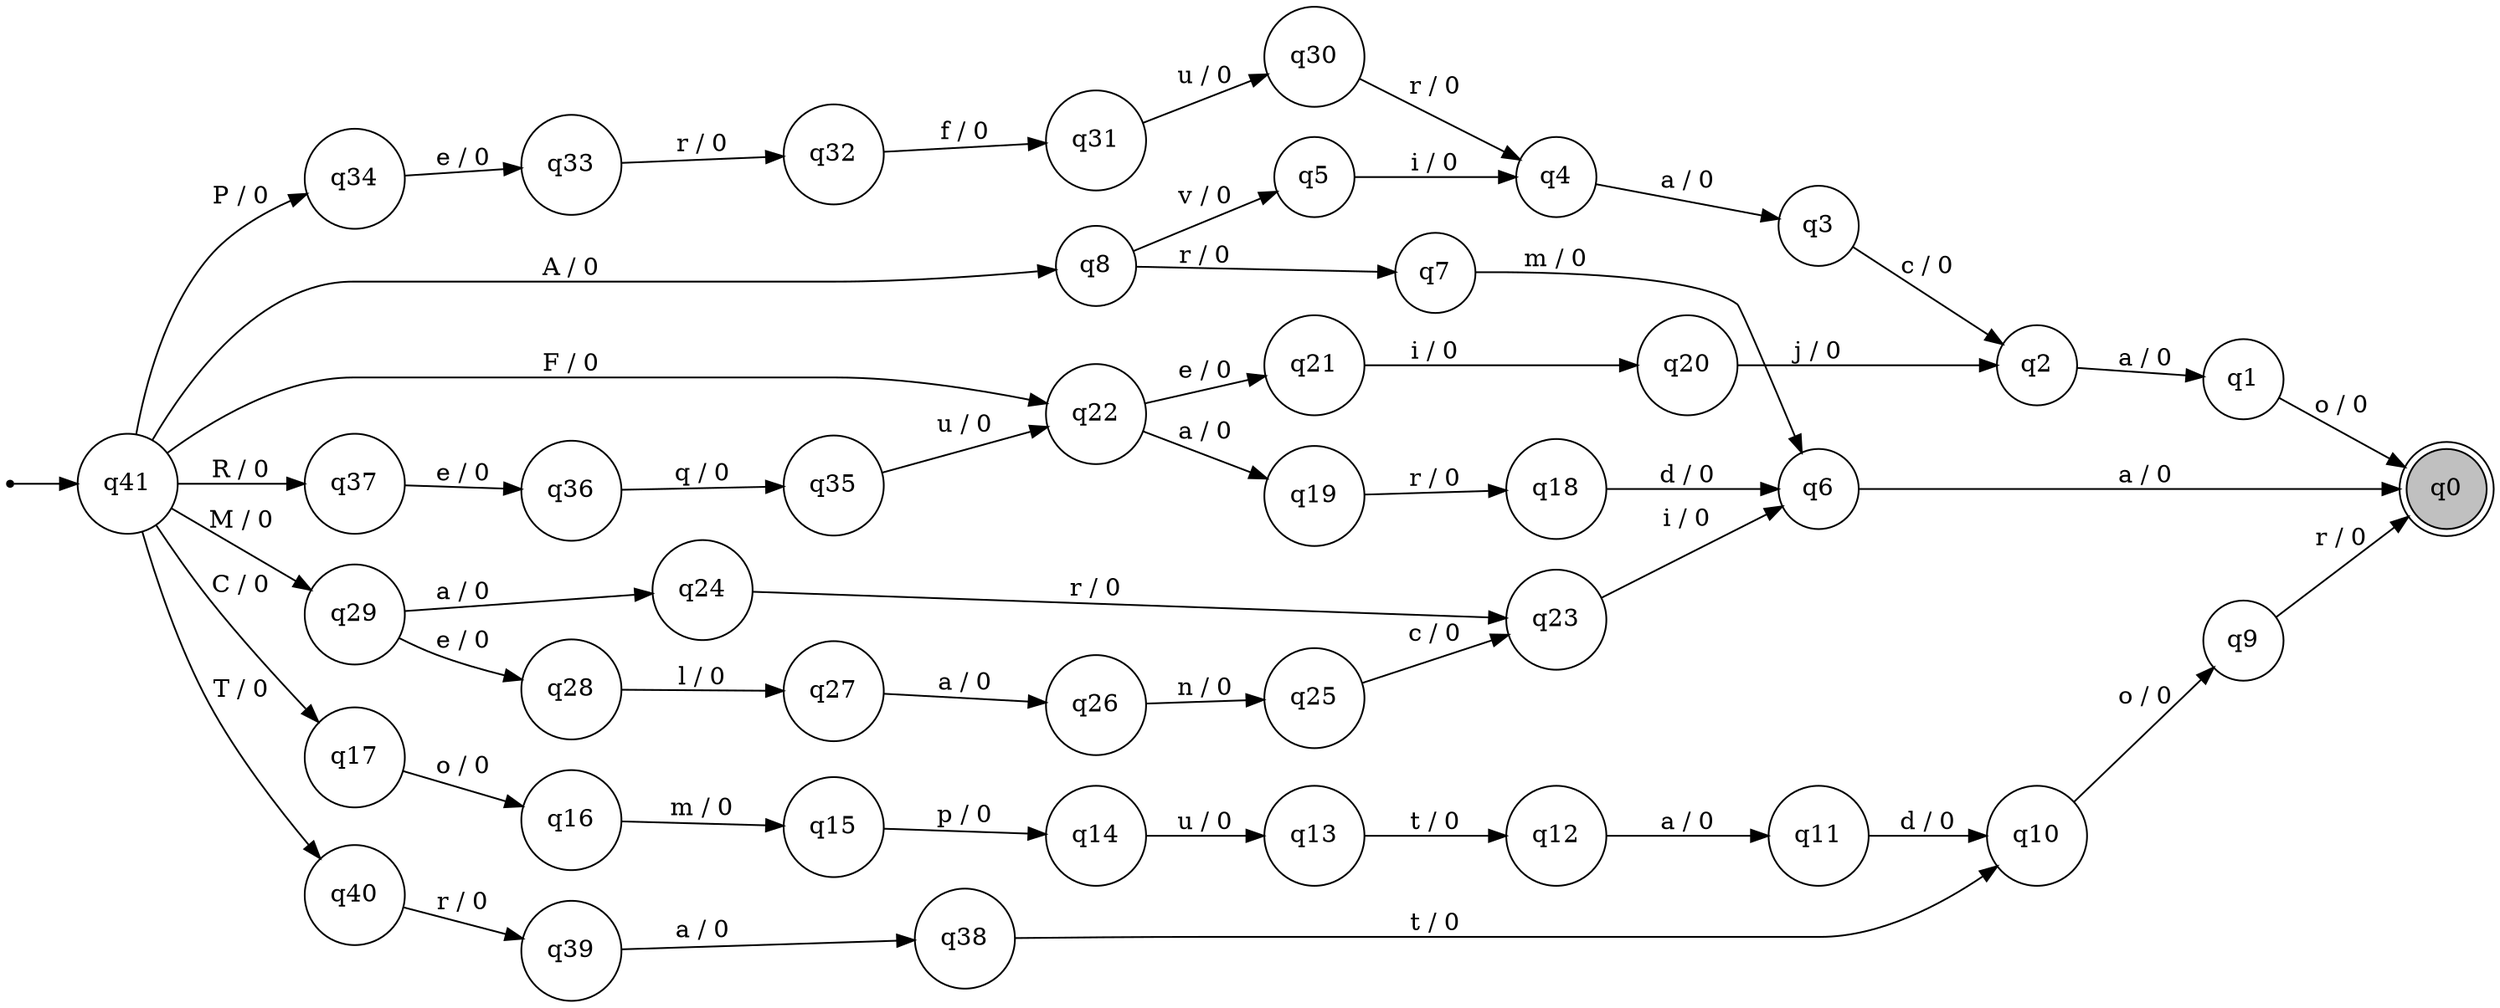 digraph G {
rankdir=LR;
node [shape=circle];
ini [shape=point];
ini -> q41;
	q0 [label="q0"];
	q38 [label="q38"];
	q39 [label="q39"];
	q40 [label="q40"];
	q41 [label="q41"];
	q23 [label="q23"];
	q0 [label="q0"];
	q0 [shape=doublecircle];
	q0 [style=filled fillcolor=gray];
	q1 [label="q1"];
	q2 [label="q2"];
	q3 [label="q3"];
	q4 [label="q4"];
	q5 [label="q5"];
	q6 [label="q6"];
	q7 [label="q7"];
	q8 [label="q8"];
	q9 [label="q9"];
	q10 [label="q10"];
	q11 [label="q11"];
	q12 [label="q12"];
	q13 [label="q13"];
	q14 [label="q14"];
	q15 [label="q15"];
	q16 [label="q16"];
	q17 [label="q17"];
	q18 [label="q18"];
	q19 [label="q19"];
	q20 [label="q20"];
	q21 [label="q21"];
	q22 [label="q22"];
	q24 [label="q24"];
	q25 [label="q25"];
	q26 [label="q26"];
	q27 [label="q27"];
	q28 [label="q28"];
	q29 [label="q29"];
	q30 [label="q30"];
	q31 [label="q31"];
	q32 [label="q32"];
	q33 [label="q33"];
	q34 [label="q34"];
	q35 [label="q35"];
	q36 [label="q36"];
	q37 [label="q37"];
	q38 -> q10 [label="t / 0"];
	q39 -> q38 [label="a / 0"];
	q40 -> q39 [label="r / 0"];
	q41 -> q8 [label="A / 0"];
	q41 -> q17 [label="C / 0"];
	q41 -> q22 [label="F / 0"];
	q41 -> q29 [label="M / 0"];
	q41 -> q34 [label="P / 0"];
	q41 -> q37 [label="R / 0"];
	q41 -> q40 [label="T / 0"];
	q23 -> q6 [label="i / 0"];
	q1 -> q0 [label="o / 0"];
	q2 -> q1 [label="a / 0"];
	q3 -> q2 [label="c / 0"];
	q4 -> q3 [label="a / 0"];
	q5 -> q4 [label="i / 0"];
	q6 -> q0 [label="a / 0"];
	q7 -> q6 [label="m / 0"];
	q8 -> q7 [label="r / 0"];
	q8 -> q5 [label="v / 0"];
	q9 -> q0 [label="r / 0"];
	q10 -> q9 [label="o / 0"];
	q11 -> q10 [label="d / 0"];
	q12 -> q11 [label="a / 0"];
	q13 -> q12 [label="t / 0"];
	q14 -> q13 [label="u / 0"];
	q15 -> q14 [label="p / 0"];
	q16 -> q15 [label="m / 0"];
	q17 -> q16 [label="o / 0"];
	q18 -> q6 [label="d / 0"];
	q19 -> q18 [label="r / 0"];
	q20 -> q2 [label="j / 0"];
	q21 -> q20 [label="i / 0"];
	q22 -> q19 [label="a / 0"];
	q22 -> q21 [label="e / 0"];
	q24 -> q23 [label="r / 0"];
	q25 -> q23 [label="c / 0"];
	q26 -> q25 [label="n / 0"];
	q27 -> q26 [label="a / 0"];
	q28 -> q27 [label="l / 0"];
	q29 -> q24 [label="a / 0"];
	q29 -> q28 [label="e / 0"];
	q30 -> q4 [label="r / 0"];
	q31 -> q30 [label="u / 0"];
	q32 -> q31 [label="f / 0"];
	q33 -> q32 [label="r / 0"];
	q34 -> q33 [label="e / 0"];
	q35 -> q22 [label="u / 0"];
	q36 -> q35 [label="q / 0"];
	q37 -> q36 [label="e / 0"];
}
